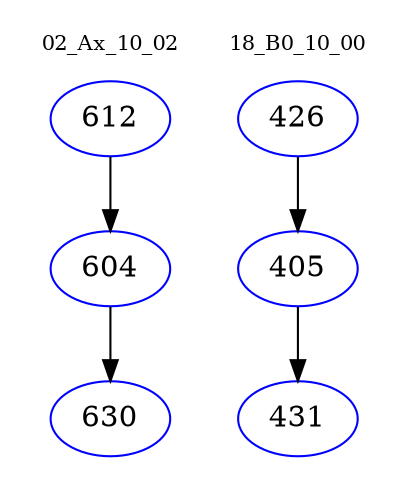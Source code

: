 digraph{
subgraph cluster_0 {
color = white
label = "02_Ax_10_02";
fontsize=10;
T0_612 [label="612", color="blue"]
T0_612 -> T0_604 [color="black"]
T0_604 [label="604", color="blue"]
T0_604 -> T0_630 [color="black"]
T0_630 [label="630", color="blue"]
}
subgraph cluster_1 {
color = white
label = "18_B0_10_00";
fontsize=10;
T1_426 [label="426", color="blue"]
T1_426 -> T1_405 [color="black"]
T1_405 [label="405", color="blue"]
T1_405 -> T1_431 [color="black"]
T1_431 [label="431", color="blue"]
}
}
